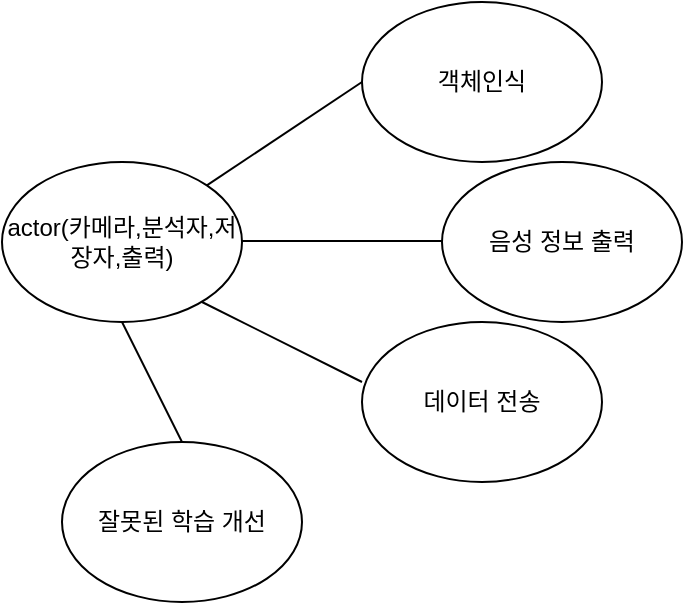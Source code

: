 <mxfile version="21.3.8" type="device">
  <diagram name="페이지-1" id="JEbIQx0ynoMhmLF5cd2R">
    <mxGraphModel dx="904" dy="550" grid="1" gridSize="10" guides="1" tooltips="1" connect="1" arrows="1" fold="1" page="1" pageScale="1" pageWidth="827" pageHeight="1169" math="0" shadow="0">
      <root>
        <mxCell id="0" />
        <mxCell id="1" parent="0" />
        <mxCell id="azq_zZ3tP63oLUITT76l-1" value="actor(카메라,분석자,저장자,출력)" style="ellipse;whiteSpace=wrap;html=1;" parent="1" vertex="1">
          <mxGeometry x="60" y="270" width="120" height="80" as="geometry" />
        </mxCell>
        <mxCell id="azq_zZ3tP63oLUITT76l-2" value="" style="endArrow=none;html=1;rounded=0;exitX=1;exitY=0;exitDx=0;exitDy=0;" parent="1" source="azq_zZ3tP63oLUITT76l-1" edge="1">
          <mxGeometry width="50" height="50" relative="1" as="geometry">
            <mxPoint x="210" y="200" as="sourcePoint" />
            <mxPoint x="240" y="230" as="targetPoint" />
          </mxGeometry>
        </mxCell>
        <mxCell id="azq_zZ3tP63oLUITT76l-3" value="" style="endArrow=none;html=1;rounded=0;" parent="1" edge="1">
          <mxGeometry width="50" height="50" relative="1" as="geometry">
            <mxPoint x="180" y="309.5" as="sourcePoint" />
            <mxPoint x="280" y="309.5" as="targetPoint" />
          </mxGeometry>
        </mxCell>
        <mxCell id="azq_zZ3tP63oLUITT76l-4" value="" style="endArrow=none;html=1;rounded=0;" parent="1" edge="1">
          <mxGeometry width="50" height="50" relative="1" as="geometry">
            <mxPoint x="160" y="340" as="sourcePoint" />
            <mxPoint x="240" y="380" as="targetPoint" />
          </mxGeometry>
        </mxCell>
        <mxCell id="azq_zZ3tP63oLUITT76l-5" value="객체인식" style="ellipse;whiteSpace=wrap;html=1;" parent="1" vertex="1">
          <mxGeometry x="240" y="190" width="120" height="80" as="geometry" />
        </mxCell>
        <mxCell id="azq_zZ3tP63oLUITT76l-6" value="음성 정보 출력" style="ellipse;whiteSpace=wrap;html=1;" parent="1" vertex="1">
          <mxGeometry x="280" y="270" width="120" height="80" as="geometry" />
        </mxCell>
        <mxCell id="azq_zZ3tP63oLUITT76l-7" value="데이터 전송" style="ellipse;whiteSpace=wrap;html=1;" parent="1" vertex="1">
          <mxGeometry x="240" y="350" width="120" height="80" as="geometry" />
        </mxCell>
        <mxCell id="azq_zZ3tP63oLUITT76l-8" value="" style="endArrow=none;html=1;rounded=0;entryX=0.5;entryY=1;entryDx=0;entryDy=0;exitX=0.5;exitY=0;exitDx=0;exitDy=0;" parent="1" target="azq_zZ3tP63oLUITT76l-1" edge="1" source="azq_zZ3tP63oLUITT76l-9">
          <mxGeometry width="50" height="50" relative="1" as="geometry">
            <mxPoint x="120" y="410" as="sourcePoint" />
            <mxPoint x="80" y="370" as="targetPoint" />
          </mxGeometry>
        </mxCell>
        <mxCell id="azq_zZ3tP63oLUITT76l-9" value="잘못된 학습 개선" style="ellipse;whiteSpace=wrap;html=1;" parent="1" vertex="1">
          <mxGeometry x="90" y="410" width="120" height="80" as="geometry" />
        </mxCell>
      </root>
    </mxGraphModel>
  </diagram>
</mxfile>

